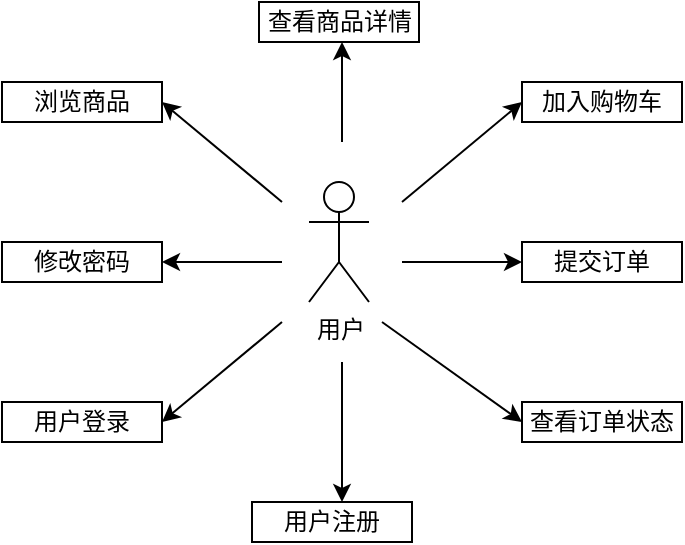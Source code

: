 <mxfile version="25.0.3">
  <diagram name="第 1 页" id="ItFGb5tj44-j8mIcSlw9">
    <mxGraphModel dx="400" dy="579" grid="1" gridSize="10" guides="1" tooltips="1" connect="1" arrows="1" fold="1" page="1" pageScale="1" pageWidth="827" pageHeight="1169" math="0" shadow="0">
      <root>
        <mxCell id="0" />
        <mxCell id="1" parent="0" />
        <mxCell id="C5pDYOfhiFH_fvBfzOC3-1" value="用户" style="shape=umlActor;verticalLabelPosition=bottom;verticalAlign=top;html=1;outlineConnect=0;" vertex="1" parent="1">
          <mxGeometry x="413.5" y="180" width="30" height="60" as="geometry" />
        </mxCell>
        <mxCell id="C5pDYOfhiFH_fvBfzOC3-2" value="浏览商品" style="rounded=0;whiteSpace=wrap;html=1;" vertex="1" parent="1">
          <mxGeometry x="260" y="130" width="80" height="20" as="geometry" />
        </mxCell>
        <mxCell id="C5pDYOfhiFH_fvBfzOC3-3" value="查看商品详情" style="rounded=0;whiteSpace=wrap;html=1;" vertex="1" parent="1">
          <mxGeometry x="388.5" y="90" width="80" height="20" as="geometry" />
        </mxCell>
        <mxCell id="C5pDYOfhiFH_fvBfzOC3-4" value="查看订单状态" style="rounded=0;whiteSpace=wrap;html=1;" vertex="1" parent="1">
          <mxGeometry x="520" y="290" width="80" height="20" as="geometry" />
        </mxCell>
        <mxCell id="C5pDYOfhiFH_fvBfzOC3-5" value="用户登录" style="rounded=0;whiteSpace=wrap;html=1;" vertex="1" parent="1">
          <mxGeometry x="260" y="290" width="80" height="20" as="geometry" />
        </mxCell>
        <mxCell id="C5pDYOfhiFH_fvBfzOC3-6" value="修改密码" style="rounded=0;whiteSpace=wrap;html=1;" vertex="1" parent="1">
          <mxGeometry x="260" y="210" width="80" height="20" as="geometry" />
        </mxCell>
        <mxCell id="C5pDYOfhiFH_fvBfzOC3-7" value="加入购物车" style="rounded=0;whiteSpace=wrap;html=1;" vertex="1" parent="1">
          <mxGeometry x="520" y="130" width="80" height="20" as="geometry" />
        </mxCell>
        <mxCell id="C5pDYOfhiFH_fvBfzOC3-8" value="提交订单" style="rounded=0;whiteSpace=wrap;html=1;" vertex="1" parent="1">
          <mxGeometry x="520" y="210" width="80" height="20" as="geometry" />
        </mxCell>
        <mxCell id="C5pDYOfhiFH_fvBfzOC3-10" value="用户注册" style="rounded=0;whiteSpace=wrap;html=1;" vertex="1" parent="1">
          <mxGeometry x="385" y="340" width="80" height="20" as="geometry" />
        </mxCell>
        <mxCell id="C5pDYOfhiFH_fvBfzOC3-12" value="" style="endArrow=classic;html=1;rounded=0;" edge="1" parent="1">
          <mxGeometry width="50" height="50" relative="1" as="geometry">
            <mxPoint x="460" y="190" as="sourcePoint" />
            <mxPoint x="520" y="140" as="targetPoint" />
          </mxGeometry>
        </mxCell>
        <mxCell id="C5pDYOfhiFH_fvBfzOC3-13" value="" style="endArrow=classic;html=1;rounded=0;" edge="1" parent="1">
          <mxGeometry width="50" height="50" relative="1" as="geometry">
            <mxPoint x="460" y="220" as="sourcePoint" />
            <mxPoint x="520" y="220" as="targetPoint" />
          </mxGeometry>
        </mxCell>
        <mxCell id="C5pDYOfhiFH_fvBfzOC3-14" value="" style="endArrow=classic;html=1;rounded=0;" edge="1" parent="1">
          <mxGeometry width="50" height="50" relative="1" as="geometry">
            <mxPoint x="450" y="250" as="sourcePoint" />
            <mxPoint x="520" y="300" as="targetPoint" />
          </mxGeometry>
        </mxCell>
        <mxCell id="C5pDYOfhiFH_fvBfzOC3-15" value="" style="endArrow=classic;html=1;rounded=0;" edge="1" parent="1">
          <mxGeometry width="50" height="50" relative="1" as="geometry">
            <mxPoint x="430" y="270" as="sourcePoint" />
            <mxPoint x="430" y="340" as="targetPoint" />
          </mxGeometry>
        </mxCell>
        <mxCell id="C5pDYOfhiFH_fvBfzOC3-16" value="" style="endArrow=classic;html=1;rounded=0;" edge="1" parent="1">
          <mxGeometry width="50" height="50" relative="1" as="geometry">
            <mxPoint x="400" y="250" as="sourcePoint" />
            <mxPoint x="340" y="300" as="targetPoint" />
          </mxGeometry>
        </mxCell>
        <mxCell id="C5pDYOfhiFH_fvBfzOC3-17" value="" style="endArrow=classic;html=1;rounded=0;" edge="1" parent="1">
          <mxGeometry width="50" height="50" relative="1" as="geometry">
            <mxPoint x="400" y="220" as="sourcePoint" />
            <mxPoint x="340" y="220" as="targetPoint" />
          </mxGeometry>
        </mxCell>
        <mxCell id="C5pDYOfhiFH_fvBfzOC3-18" value="" style="endArrow=classic;html=1;rounded=0;" edge="1" parent="1">
          <mxGeometry width="50" height="50" relative="1" as="geometry">
            <mxPoint x="400" y="190" as="sourcePoint" />
            <mxPoint x="340" y="140" as="targetPoint" />
          </mxGeometry>
        </mxCell>
        <mxCell id="C5pDYOfhiFH_fvBfzOC3-19" value="" style="endArrow=classic;html=1;rounded=0;" edge="1" parent="1">
          <mxGeometry width="50" height="50" relative="1" as="geometry">
            <mxPoint x="430" y="160" as="sourcePoint" />
            <mxPoint x="430" y="110" as="targetPoint" />
          </mxGeometry>
        </mxCell>
      </root>
    </mxGraphModel>
  </diagram>
</mxfile>
